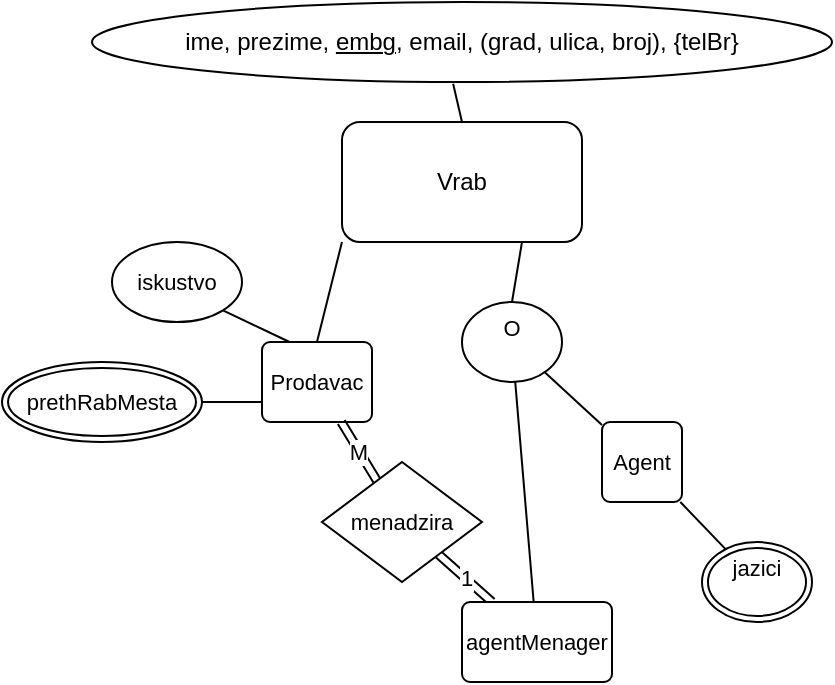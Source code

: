 <mxfile version="22.1.3" type="github">
  <diagram name="Page-1" id="mPfZ95HiW5uyjaMLNJV8">
    <mxGraphModel dx="385" dy="446" grid="1" gridSize="10" guides="1" tooltips="1" connect="1" arrows="1" fold="1" page="1" pageScale="1" pageWidth="850" pageHeight="1100" math="0" shadow="0">
      <root>
        <mxCell id="0" />
        <mxCell id="1" parent="0" />
        <mxCell id="ai_I7JruXdx6hnsr-R0Y-1" value="Vrab" style="rounded=1;whiteSpace=wrap;html=1;" vertex="1" parent="1">
          <mxGeometry x="300" y="150" width="120" height="60" as="geometry" />
        </mxCell>
        <mxCell id="ai_I7JruXdx6hnsr-R0Y-19" value="ime, prezime, &lt;u&gt;embg&lt;/u&gt;, email, (grad, ulica, broj), {telBr}" style="ellipse;whiteSpace=wrap;html=1;align=center;" vertex="1" parent="1">
          <mxGeometry x="175" y="90" width="370" height="40" as="geometry" />
        </mxCell>
        <mxCell id="ai_I7JruXdx6hnsr-R0Y-20" style="rounded=0;orthogonalLoop=1;jettySize=auto;html=1;exitX=0.5;exitY=0;exitDx=0;exitDy=0;entryX=0.488;entryY=1.021;entryDx=0;entryDy=0;entryPerimeter=0;endArrow=none;endFill=0;" edge="1" parent="1" source="ai_I7JruXdx6hnsr-R0Y-1" target="ai_I7JruXdx6hnsr-R0Y-19">
          <mxGeometry relative="1" as="geometry" />
        </mxCell>
        <mxCell id="ai_I7JruXdx6hnsr-R0Y-21" value="" style="endArrow=none;html=1;rounded=0;labelBackgroundColor=default;strokeColor=default;align=center;verticalAlign=middle;fontFamily=Helvetica;fontSize=11;fontColor=default;shape=connector;entryX=0;entryY=1;entryDx=0;entryDy=0;exitX=0.5;exitY=0;exitDx=0;exitDy=0;" edge="1" parent="1" source="ai_I7JruXdx6hnsr-R0Y-29" target="ai_I7JruXdx6hnsr-R0Y-1">
          <mxGeometry width="50" height="50" relative="1" as="geometry">
            <mxPoint x="250" y="260" as="sourcePoint" />
            <mxPoint x="280" y="240" as="targetPoint" />
          </mxGeometry>
        </mxCell>
        <mxCell id="ai_I7JruXdx6hnsr-R0Y-22" value="" style="endArrow=none;html=1;rounded=0;labelBackgroundColor=default;strokeColor=default;align=center;verticalAlign=middle;fontFamily=Helvetica;fontSize=11;fontColor=default;shape=connector;entryX=0.75;entryY=1;entryDx=0;entryDy=0;exitX=0.5;exitY=0;exitDx=0;exitDy=0;" edge="1" parent="1" source="ai_I7JruXdx6hnsr-R0Y-23" target="ai_I7JruXdx6hnsr-R0Y-1">
          <mxGeometry width="50" height="50" relative="1" as="geometry">
            <mxPoint x="390" y="250" as="sourcePoint" />
            <mxPoint x="420" y="240" as="targetPoint" />
          </mxGeometry>
        </mxCell>
        <mxCell id="ai_I7JruXdx6hnsr-R0Y-26" style="edgeStyle=none;shape=connector;rounded=0;orthogonalLoop=1;jettySize=auto;html=1;labelBackgroundColor=default;strokeColor=default;align=center;verticalAlign=middle;fontFamily=Helvetica;fontSize=11;fontColor=default;endArrow=none;endFill=0;" edge="1" parent="1" source="ai_I7JruXdx6hnsr-R0Y-23" target="ai_I7JruXdx6hnsr-R0Y-25">
          <mxGeometry relative="1" as="geometry" />
        </mxCell>
        <mxCell id="ai_I7JruXdx6hnsr-R0Y-28" style="edgeStyle=none;shape=connector;rounded=0;orthogonalLoop=1;jettySize=auto;html=1;labelBackgroundColor=default;strokeColor=default;align=center;verticalAlign=middle;fontFamily=Helvetica;fontSize=11;fontColor=default;endArrow=none;endFill=0;" edge="1" parent="1" source="ai_I7JruXdx6hnsr-R0Y-23" target="ai_I7JruXdx6hnsr-R0Y-27">
          <mxGeometry relative="1" as="geometry">
            <mxPoint x="330" y="340" as="targetPoint" />
          </mxGeometry>
        </mxCell>
        <mxCell id="ai_I7JruXdx6hnsr-R0Y-23" value="&lt;div&gt;O&lt;/div&gt;&lt;div&gt;&lt;br&gt;&lt;/div&gt;" style="ellipse;whiteSpace=wrap;html=1;fontFamily=Helvetica;fontSize=11;fontColor=default;" vertex="1" parent="1">
          <mxGeometry x="360" y="240" width="50" height="40" as="geometry" />
        </mxCell>
        <mxCell id="ai_I7JruXdx6hnsr-R0Y-37" style="edgeStyle=none;shape=connector;rounded=0;orthogonalLoop=1;jettySize=auto;html=1;labelBackgroundColor=default;strokeColor=default;align=center;verticalAlign=middle;fontFamily=Helvetica;fontSize=11;fontColor=default;endArrow=none;endFill=0;" edge="1" parent="1" source="ai_I7JruXdx6hnsr-R0Y-25" target="ai_I7JruXdx6hnsr-R0Y-36">
          <mxGeometry relative="1" as="geometry" />
        </mxCell>
        <mxCell id="ai_I7JruXdx6hnsr-R0Y-25" value="Agent" style="rounded=1;arcSize=10;whiteSpace=wrap;html=1;align=center;fontFamily=Helvetica;fontSize=11;fontColor=default;" vertex="1" parent="1">
          <mxGeometry x="430" y="300" width="40" height="40" as="geometry" />
        </mxCell>
        <mxCell id="ai_I7JruXdx6hnsr-R0Y-40" value="1" style="edgeStyle=none;shape=link;rounded=0;orthogonalLoop=1;jettySize=auto;html=1;labelBackgroundColor=default;strokeColor=default;align=center;verticalAlign=middle;fontFamily=Helvetica;fontSize=11;fontColor=default;endArrow=none;endFill=0;" edge="1" parent="1" source="ai_I7JruXdx6hnsr-R0Y-27" target="ai_I7JruXdx6hnsr-R0Y-39">
          <mxGeometry relative="1" as="geometry" />
        </mxCell>
        <mxCell id="ai_I7JruXdx6hnsr-R0Y-27" value="agentMenager" style="rounded=1;arcSize=10;whiteSpace=wrap;html=1;align=center;fontFamily=Helvetica;fontSize=11;fontColor=default;" vertex="1" parent="1">
          <mxGeometry x="360" y="390" width="75" height="40" as="geometry" />
        </mxCell>
        <mxCell id="ai_I7JruXdx6hnsr-R0Y-31" style="edgeStyle=none;shape=connector;rounded=0;orthogonalLoop=1;jettySize=auto;html=1;exitX=0.25;exitY=0;exitDx=0;exitDy=0;entryX=1;entryY=1;entryDx=0;entryDy=0;labelBackgroundColor=default;strokeColor=default;align=center;verticalAlign=middle;fontFamily=Helvetica;fontSize=11;fontColor=default;endArrow=none;endFill=0;" edge="1" parent="1" source="ai_I7JruXdx6hnsr-R0Y-29" target="ai_I7JruXdx6hnsr-R0Y-30">
          <mxGeometry relative="1" as="geometry" />
        </mxCell>
        <mxCell id="ai_I7JruXdx6hnsr-R0Y-34" style="edgeStyle=none;shape=connector;rounded=0;orthogonalLoop=1;jettySize=auto;html=1;exitX=0;exitY=0.75;exitDx=0;exitDy=0;entryX=1;entryY=0.5;entryDx=0;entryDy=0;labelBackgroundColor=default;strokeColor=default;align=center;verticalAlign=middle;fontFamily=Helvetica;fontSize=11;fontColor=default;endArrow=none;endFill=0;" edge="1" parent="1" source="ai_I7JruXdx6hnsr-R0Y-29" target="ai_I7JruXdx6hnsr-R0Y-33">
          <mxGeometry relative="1" as="geometry" />
        </mxCell>
        <mxCell id="ai_I7JruXdx6hnsr-R0Y-29" value="Prodavac" style="rounded=1;arcSize=10;whiteSpace=wrap;html=1;align=center;fontFamily=Helvetica;fontSize=11;fontColor=default;" vertex="1" parent="1">
          <mxGeometry x="260" y="260" width="55" height="40" as="geometry" />
        </mxCell>
        <mxCell id="ai_I7JruXdx6hnsr-R0Y-30" value="iskustvo" style="ellipse;whiteSpace=wrap;html=1;align=center;fontFamily=Helvetica;fontSize=11;fontColor=default;" vertex="1" parent="1">
          <mxGeometry x="185" y="210" width="65" height="40" as="geometry" />
        </mxCell>
        <mxCell id="ai_I7JruXdx6hnsr-R0Y-33" value="prethRabMesta" style="ellipse;shape=doubleEllipse;margin=3;whiteSpace=wrap;html=1;align=center;fontFamily=Helvetica;fontSize=11;fontColor=default;" vertex="1" parent="1">
          <mxGeometry x="130" y="270" width="100" height="40" as="geometry" />
        </mxCell>
        <mxCell id="ai_I7JruXdx6hnsr-R0Y-36" value="&lt;div&gt;jazici&lt;/div&gt;&lt;div&gt;&lt;br&gt;&lt;/div&gt;" style="ellipse;shape=doubleEllipse;margin=3;whiteSpace=wrap;html=1;align=center;fontFamily=Helvetica;fontSize=11;fontColor=default;" vertex="1" parent="1">
          <mxGeometry x="480" y="360" width="55" height="40" as="geometry" />
        </mxCell>
        <mxCell id="ai_I7JruXdx6hnsr-R0Y-39" value="menadzira" style="shape=rhombus;perimeter=rhombusPerimeter;whiteSpace=wrap;html=1;align=center;fontFamily=Helvetica;fontSize=11;fontColor=default;" vertex="1" parent="1">
          <mxGeometry x="290" y="320" width="80" height="60" as="geometry" />
        </mxCell>
        <mxCell id="ai_I7JruXdx6hnsr-R0Y-41" value="M" style="edgeStyle=none;shape=link;rounded=0;orthogonalLoop=1;jettySize=auto;html=1;labelBackgroundColor=default;strokeColor=default;align=center;verticalAlign=middle;fontFamily=Helvetica;fontSize=11;fontColor=default;endArrow=none;endFill=0;" edge="1" parent="1" source="ai_I7JruXdx6hnsr-R0Y-29" target="ai_I7JruXdx6hnsr-R0Y-39">
          <mxGeometry relative="1" as="geometry" />
        </mxCell>
      </root>
    </mxGraphModel>
  </diagram>
</mxfile>
